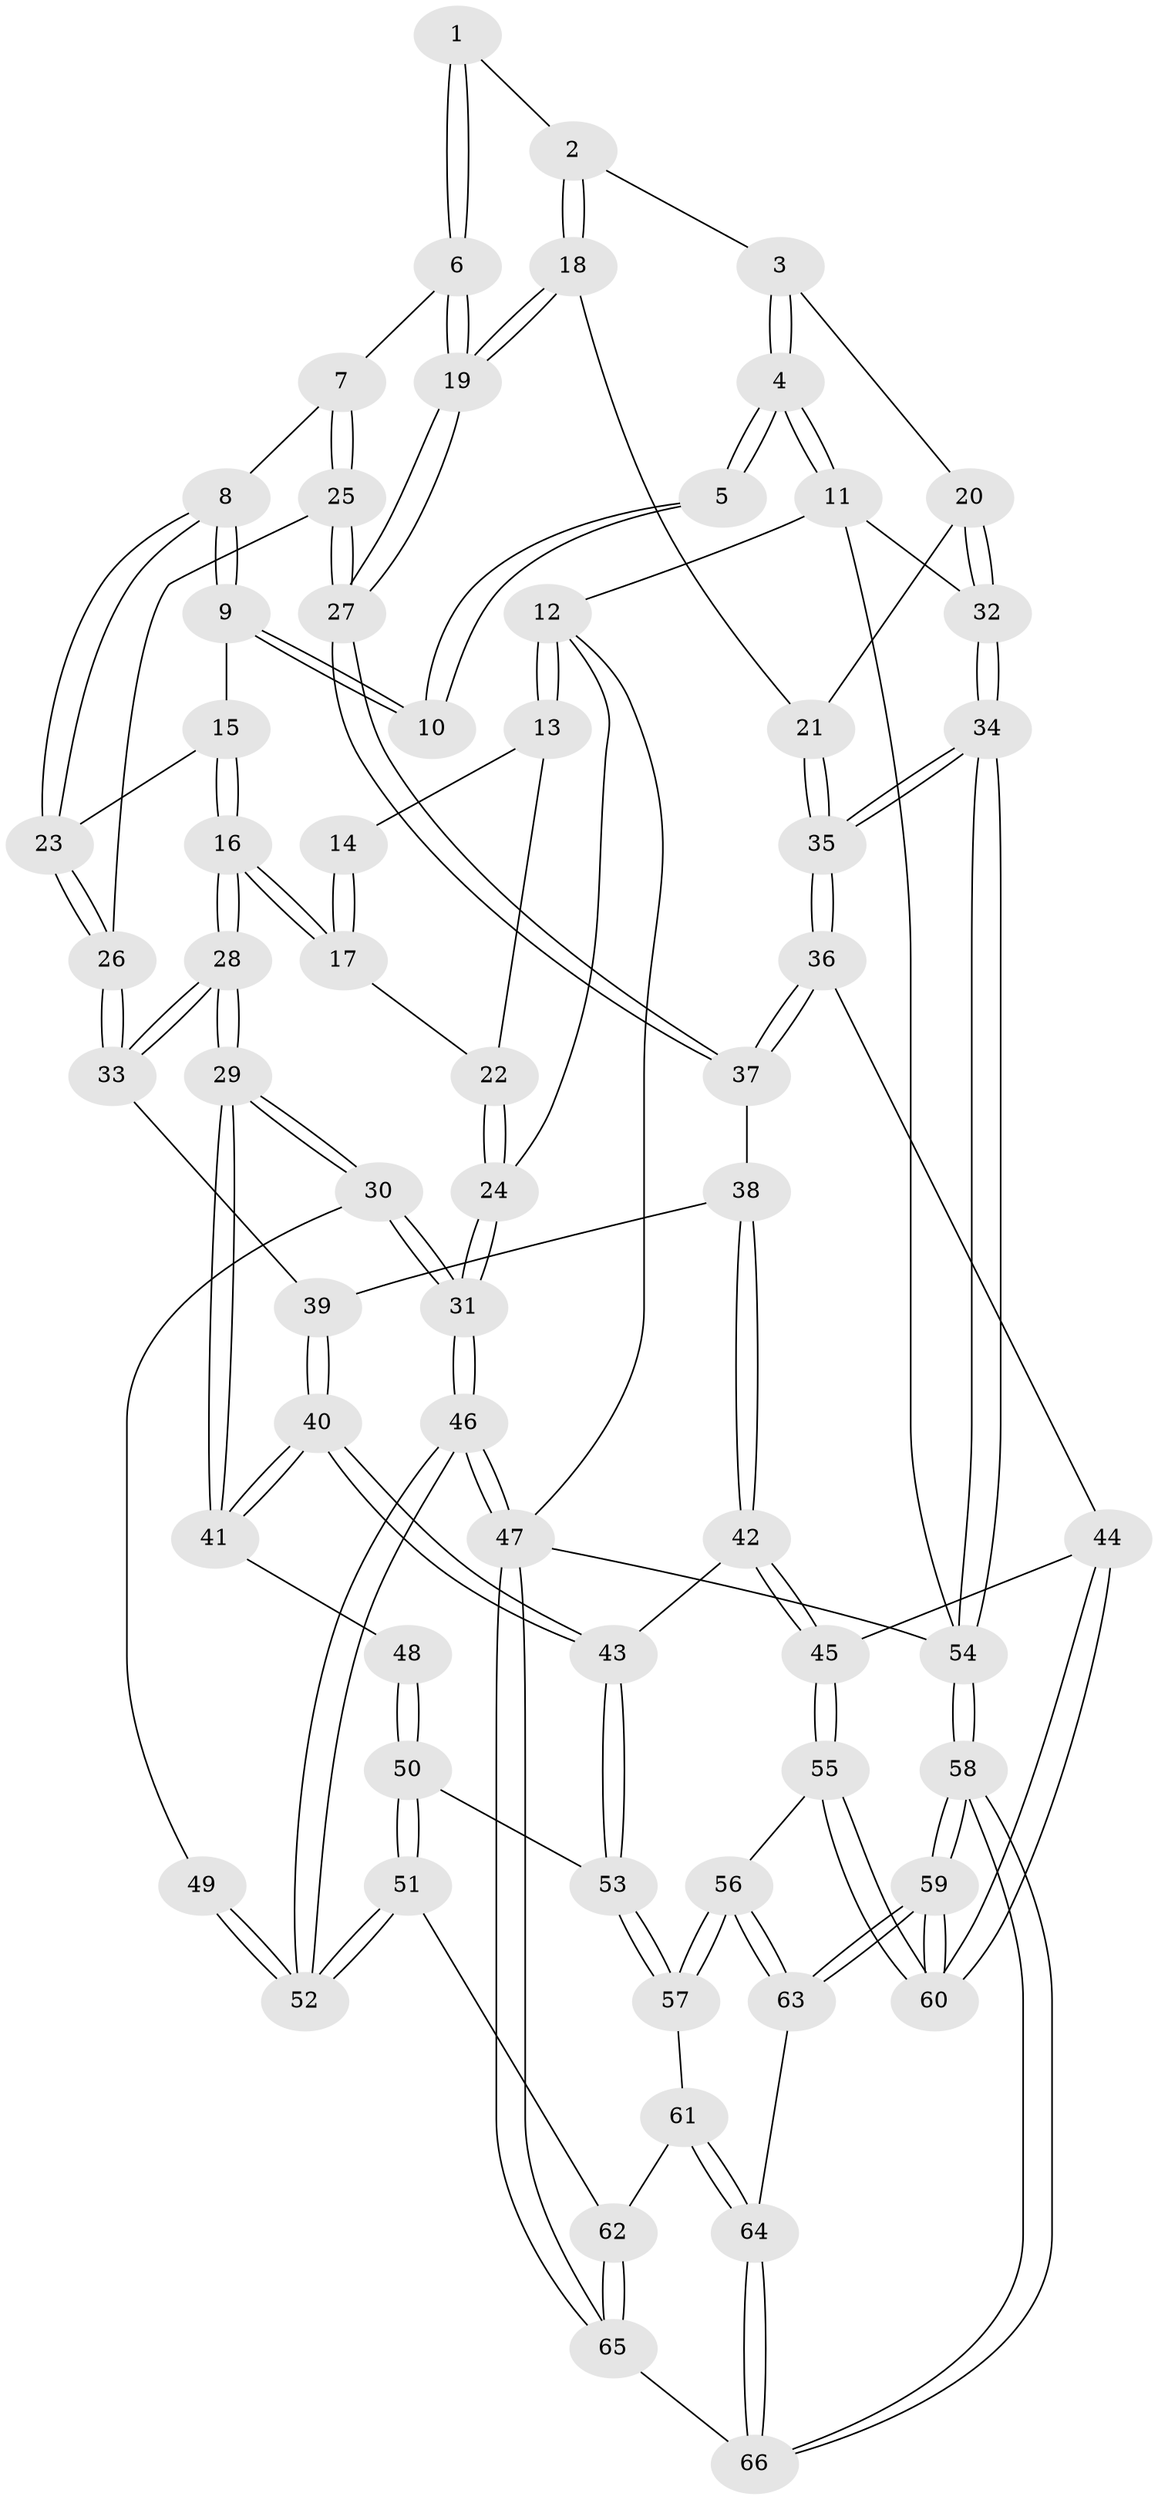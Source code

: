 // Generated by graph-tools (version 1.1) at 2025/51/03/09/25 03:51:10]
// undirected, 66 vertices, 162 edges
graph export_dot {
graph [start="1"]
  node [color=gray90,style=filled];
  1 [pos="+0.7157007927029623+0"];
  2 [pos="+0.8064824997377436+0.09493358734947085"];
  3 [pos="+0.9284879820401769+0.0682723815809101"];
  4 [pos="+1+0"];
  5 [pos="+0.691422624752579+0"];
  6 [pos="+0.6485453685417027+0.1323037382298319"];
  7 [pos="+0.5730738759668177+0.12712788793488172"];
  8 [pos="+0.5532123978840865+0.10774153180552183"];
  9 [pos="+0.4404694852060624+0"];
  10 [pos="+0.4017162969489871+0"];
  11 [pos="+1+0"];
  12 [pos="+0+0"];
  13 [pos="+0+0"];
  14 [pos="+0.33513647483000475+0"];
  15 [pos="+0.41227138785621414+0.09732115224468325"];
  16 [pos="+0.17290143203013097+0.20853256735510034"];
  17 [pos="+0.1718863903262194+0.159686401533408"];
  18 [pos="+0.7561299543198726+0.2420067295300664"];
  19 [pos="+0.7381466916068544+0.24770028930705593"];
  20 [pos="+0.9180865865570841+0.22184307615194643"];
  21 [pos="+0.8713964935582933+0.26149999241981386"];
  22 [pos="+0.09970569676029063+0.10257464733023293"];
  23 [pos="+0.41120210372095356+0.22291190560572963"];
  24 [pos="+0+0.06125279776771892"];
  25 [pos="+0.5038118530160923+0.2952455157689172"];
  26 [pos="+0.40474089605378544+0.28463831160265274"];
  27 [pos="+0.642162652691431+0.38280645571823485"];
  28 [pos="+0.1601509962921391+0.36106615262315733"];
  29 [pos="+0.149283830625838+0.37538093735618683"];
  30 [pos="+0+0.4180740699067753"];
  31 [pos="+0+0.41805010351667693"];
  32 [pos="+1+0.23829791188271637"];
  33 [pos="+0.39323224993735506+0.2901340237693177"];
  34 [pos="+1+0.6409157193608376"];
  35 [pos="+1+0.6133477392471877"];
  36 [pos="+0.8668833451314378+0.6094412936763106"];
  37 [pos="+0.6509867948457042+0.44133566035951943"];
  38 [pos="+0.5991716051300843+0.4795741354748273"];
  39 [pos="+0.47523438585872885+0.4961195943322565"];
  40 [pos="+0.2827309160921744+0.582703216386743"];
  41 [pos="+0.2549366783884655+0.5426939964999982"];
  42 [pos="+0.5092410755453673+0.7140307998089038"];
  43 [pos="+0.29656205618950376+0.6410372425520217"];
  44 [pos="+0.7770424011616991+0.6834912821376967"];
  45 [pos="+0.5662784671258323+0.7776443854600229"];
  46 [pos="+0+1"];
  47 [pos="+0+1"];
  48 [pos="+0.04520625475466852+0.6897017740075558"];
  49 [pos="+0.04155416622680524+0.6869687664315947"];
  50 [pos="+0.10572082859614619+0.7529940256957178"];
  51 [pos="+0.048802757092899884+0.8426145841746183"];
  52 [pos="+0+0.9242362860829707"];
  53 [pos="+0.2754654049192985+0.6859616092139046"];
  54 [pos="+1+1"];
  55 [pos="+0.5623216594429988+0.8201512533935805"];
  56 [pos="+0.4282869884642196+0.911575808073257"];
  57 [pos="+0.27748920841589586+0.7312114932410456"];
  58 [pos="+0.8019783455807368+1"];
  59 [pos="+0.7647328460565745+1"];
  60 [pos="+0.7374078159002861+1"];
  61 [pos="+0.2579949594989608+0.8032922787859816"];
  62 [pos="+0.17776788690441864+0.8985982493940359"];
  63 [pos="+0.4228912035342372+0.9215890283834962"];
  64 [pos="+0.3496562713399566+1"];
  65 [pos="+0.23588880139565088+1"];
  66 [pos="+0.2847478755520434+1"];
  1 -- 2;
  1 -- 6;
  1 -- 6;
  2 -- 3;
  2 -- 18;
  2 -- 18;
  3 -- 4;
  3 -- 4;
  3 -- 20;
  4 -- 5;
  4 -- 5;
  4 -- 11;
  4 -- 11;
  5 -- 10;
  5 -- 10;
  6 -- 7;
  6 -- 19;
  6 -- 19;
  7 -- 8;
  7 -- 25;
  7 -- 25;
  8 -- 9;
  8 -- 9;
  8 -- 23;
  8 -- 23;
  9 -- 10;
  9 -- 10;
  9 -- 15;
  11 -- 12;
  11 -- 32;
  11 -- 54;
  12 -- 13;
  12 -- 13;
  12 -- 24;
  12 -- 47;
  13 -- 14;
  13 -- 22;
  14 -- 17;
  14 -- 17;
  15 -- 16;
  15 -- 16;
  15 -- 23;
  16 -- 17;
  16 -- 17;
  16 -- 28;
  16 -- 28;
  17 -- 22;
  18 -- 19;
  18 -- 19;
  18 -- 21;
  19 -- 27;
  19 -- 27;
  20 -- 21;
  20 -- 32;
  20 -- 32;
  21 -- 35;
  21 -- 35;
  22 -- 24;
  22 -- 24;
  23 -- 26;
  23 -- 26;
  24 -- 31;
  24 -- 31;
  25 -- 26;
  25 -- 27;
  25 -- 27;
  26 -- 33;
  26 -- 33;
  27 -- 37;
  27 -- 37;
  28 -- 29;
  28 -- 29;
  28 -- 33;
  28 -- 33;
  29 -- 30;
  29 -- 30;
  29 -- 41;
  29 -- 41;
  30 -- 31;
  30 -- 31;
  30 -- 49;
  31 -- 46;
  31 -- 46;
  32 -- 34;
  32 -- 34;
  33 -- 39;
  34 -- 35;
  34 -- 35;
  34 -- 54;
  34 -- 54;
  35 -- 36;
  35 -- 36;
  36 -- 37;
  36 -- 37;
  36 -- 44;
  37 -- 38;
  38 -- 39;
  38 -- 42;
  38 -- 42;
  39 -- 40;
  39 -- 40;
  40 -- 41;
  40 -- 41;
  40 -- 43;
  40 -- 43;
  41 -- 48;
  42 -- 43;
  42 -- 45;
  42 -- 45;
  43 -- 53;
  43 -- 53;
  44 -- 45;
  44 -- 60;
  44 -- 60;
  45 -- 55;
  45 -- 55;
  46 -- 47;
  46 -- 47;
  46 -- 52;
  46 -- 52;
  47 -- 65;
  47 -- 65;
  47 -- 54;
  48 -- 50;
  48 -- 50;
  49 -- 52;
  49 -- 52;
  50 -- 51;
  50 -- 51;
  50 -- 53;
  51 -- 52;
  51 -- 52;
  51 -- 62;
  53 -- 57;
  53 -- 57;
  54 -- 58;
  54 -- 58;
  55 -- 56;
  55 -- 60;
  55 -- 60;
  56 -- 57;
  56 -- 57;
  56 -- 63;
  56 -- 63;
  57 -- 61;
  58 -- 59;
  58 -- 59;
  58 -- 66;
  58 -- 66;
  59 -- 60;
  59 -- 60;
  59 -- 63;
  59 -- 63;
  61 -- 62;
  61 -- 64;
  61 -- 64;
  62 -- 65;
  62 -- 65;
  63 -- 64;
  64 -- 66;
  64 -- 66;
  65 -- 66;
}
